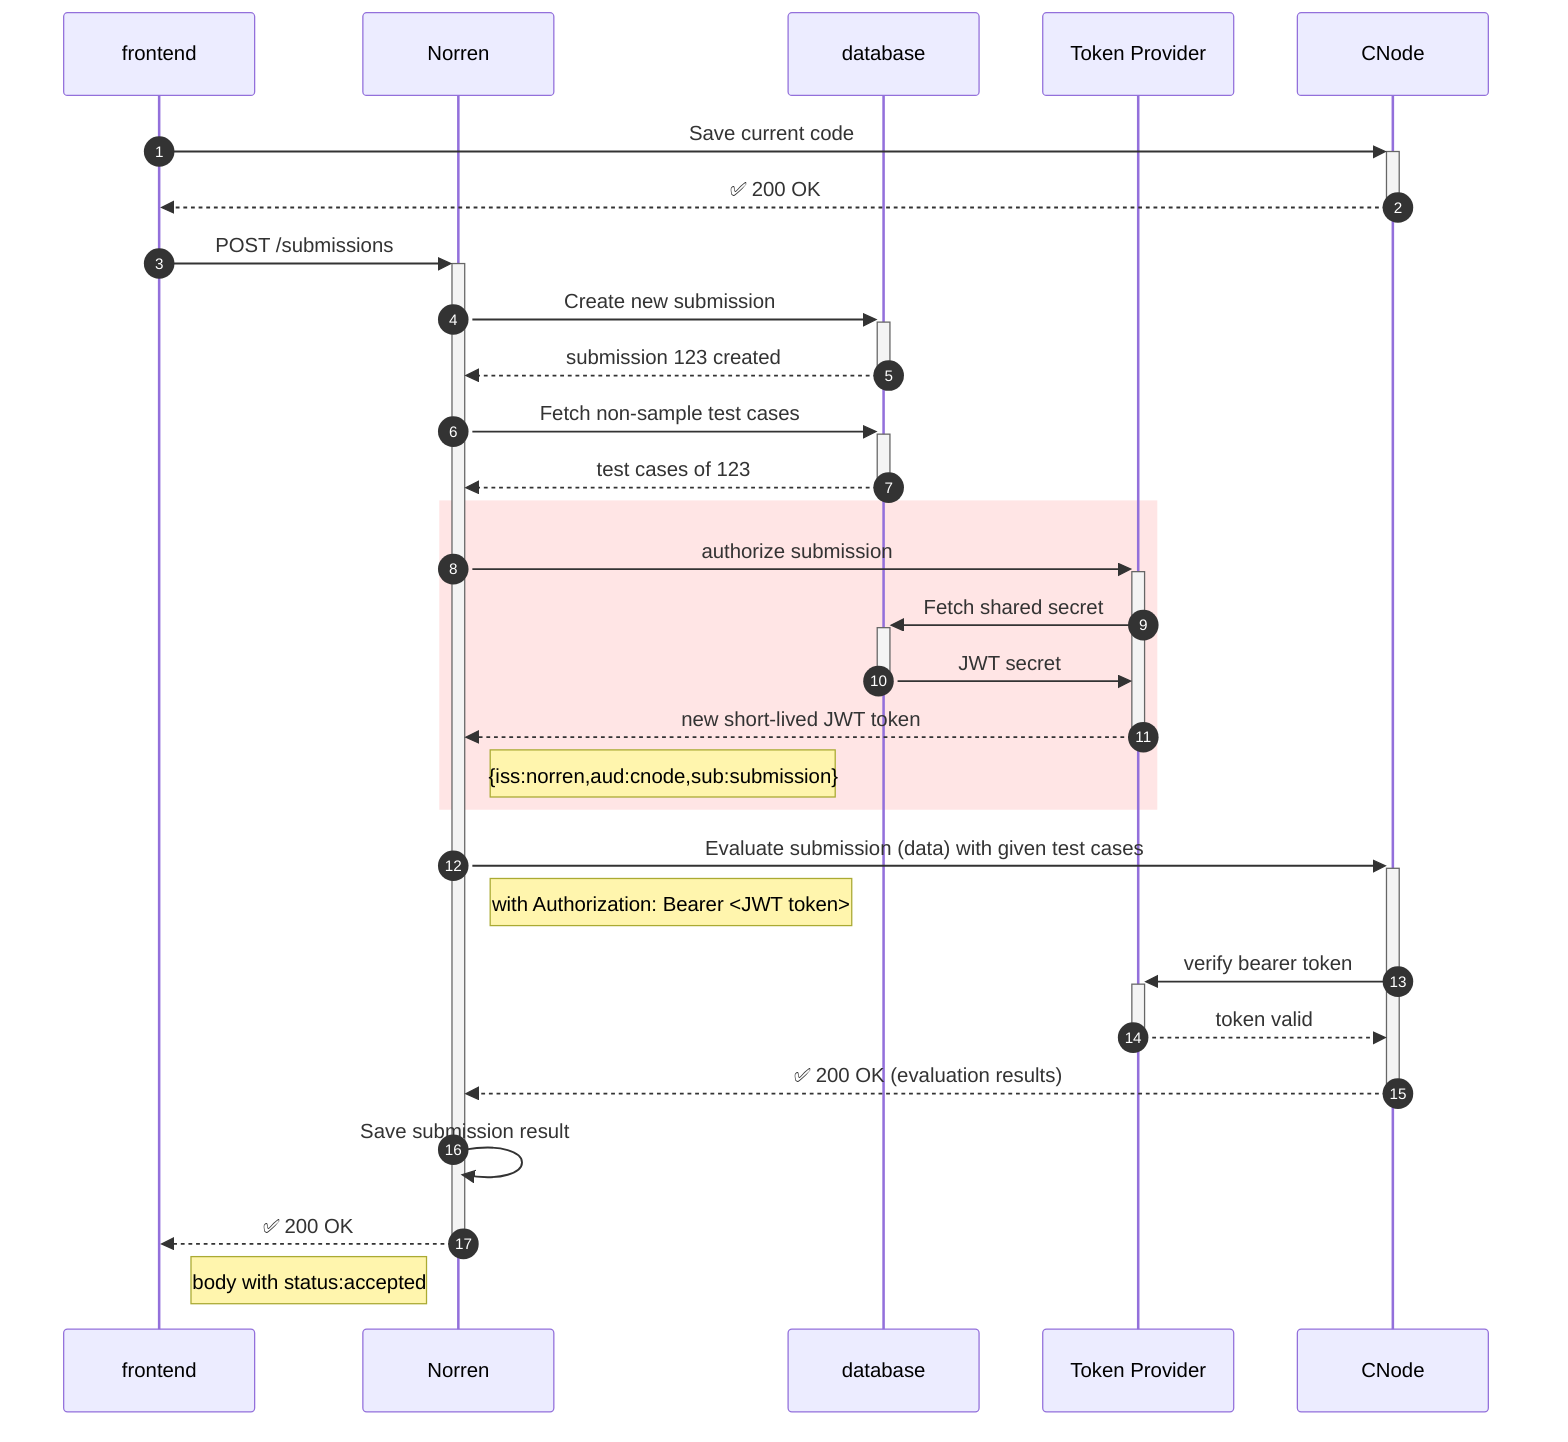%%! spec: 03/09/2021

sequenceDiagram
    autonumber
    participant F as frontend
    participant B as Norren
    participant Db as database
    # participant cache as cache
    participant TP as Token Provider # shared service
    participant C as CNode

    F ->>+ C : Save current code
    C -->>- F : ✅ 200 OK

    F ->>+ B : POST /submissions

    B ->>+ Db : Create new submission
    Db -->>- B : submission 123 created

    B ->>+ Db : Fetch non-sample test cases
    Db -->>- B : test cases of 123

    rect rgb(255, 0, 0, 0.1)
    B ->>+ TP : authorize submission

    TP ->>+ Db: Fetch shared secret
    Db ->>- TP: JWT secret    

    TP -->>- B : new short-lived JWT token
    Note right of B: {iss:norren,aud:cnode,sub:submission}
    end

    B ->>+ C : Evaluate submission (data) with given test cases
    Note right of B: with Authorization: Bearer <JWT token>

    C ->>+ TP : verify bearer token
    TP -->>- C : token valid

    C -->>- B : ✅ 200 OK (evaluation results)

    B ->> B : Save submission result

    B -->>- F : ✅ 200 OK
    Note right of F: body with status:accepted